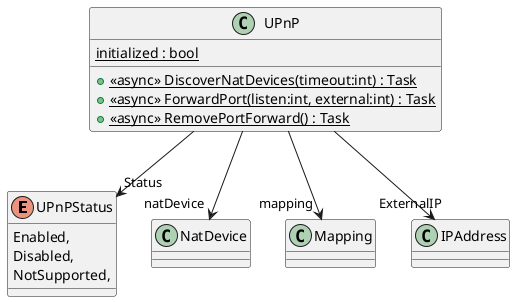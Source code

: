 @startuml
enum UPnPStatus {
    Enabled,
    Disabled,
    NotSupported,
}
class UPnP {
    {static} initialized : bool
    + {static} <<async>> DiscoverNatDevices(timeout:int) : Task
    + {static} <<async>> ForwardPort(listen:int, external:int) : Task
    + {static} <<async>> RemovePortForward() : Task
}
UPnP --> "natDevice" NatDevice
UPnP --> "mapping" Mapping
UPnP --> "ExternalIP" IPAddress
UPnP --> "Status" UPnPStatus
@enduml
